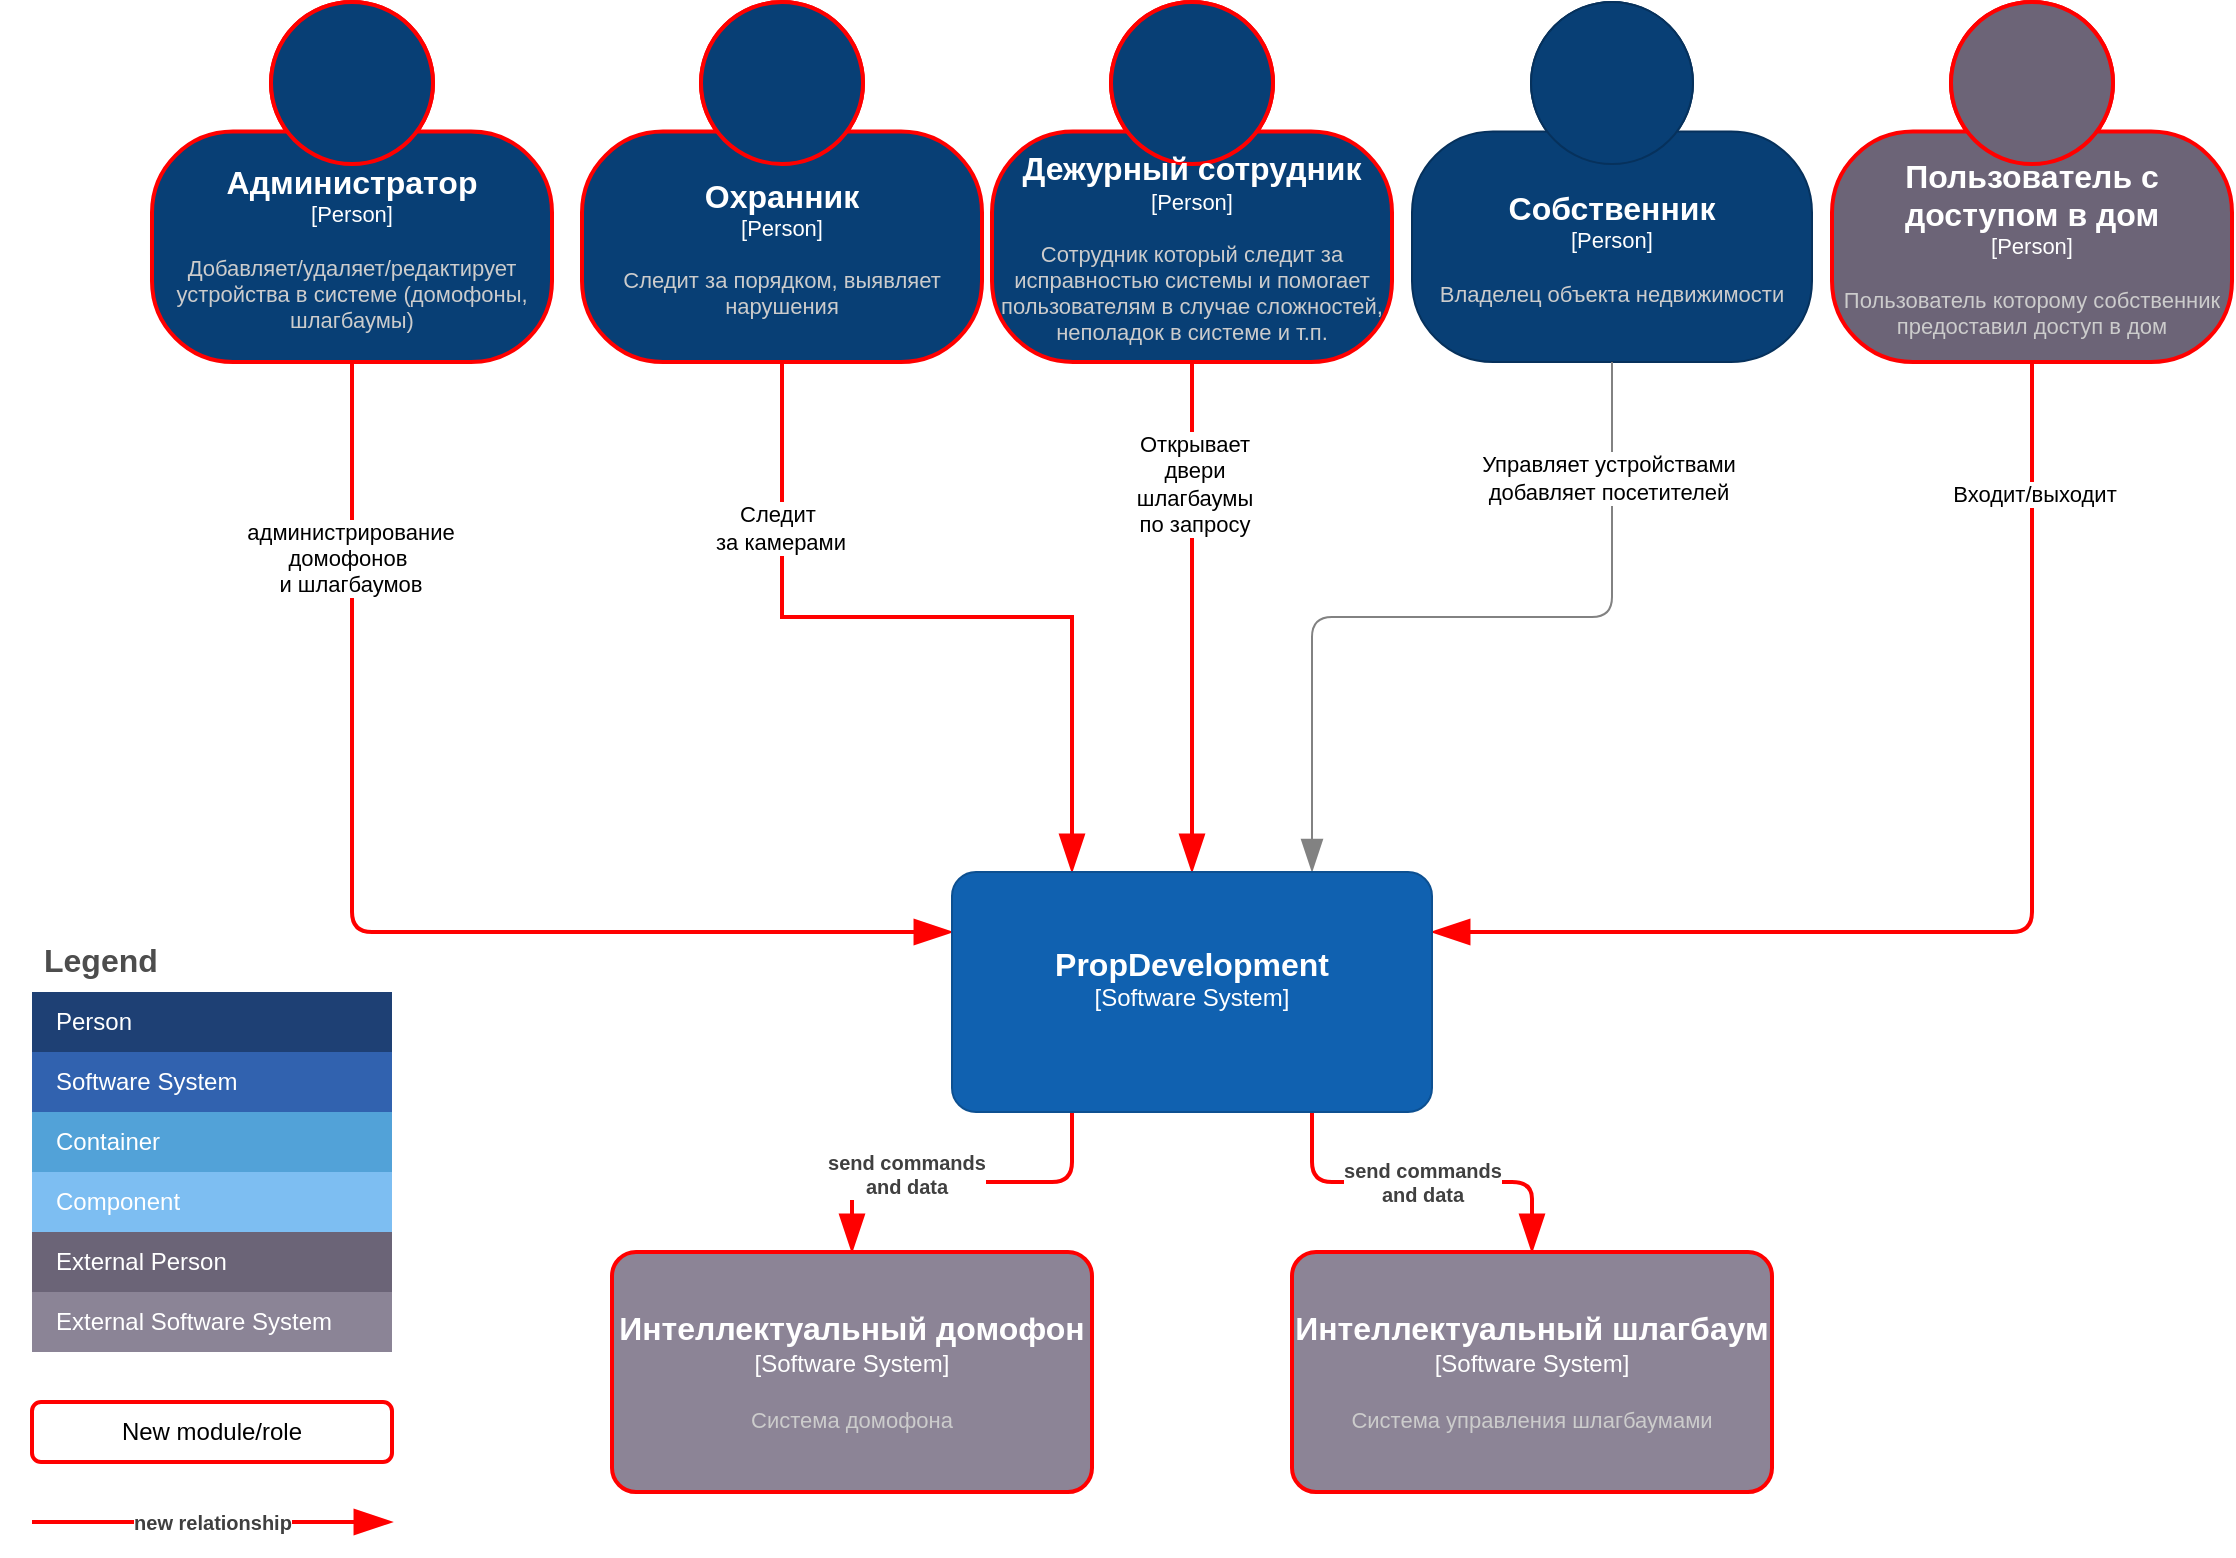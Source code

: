 <?xml version="1.0" encoding="UTF-8"?>
<mxfile version="28.2.2">
  <diagram name="Smart_home_context" id="VmJd_cFg_MTgJmYwK8b-">
    <mxGraphModel dx="2584" dy="766" grid="1" gridSize="10" guides="1" tooltips="1" connect="1" arrows="1" fold="1" page="1" pageScale="1" pageWidth="1169" pageHeight="827" math="0" shadow="0">
      <root>
        <mxCell id="0" />
        <mxCell id="1" parent="0" />
        <mxCell id="LZmH-koecdAvuD-C4pTD-2" value="Legend" style="shape=table;startSize=30;container=1;collapsible=0;childLayout=tableLayout;fontSize=16;align=left;verticalAlign=top;fillColor=none;strokeColor=none;fontColor=#4D4D4D;fontStyle=1;spacingLeft=6;spacing=0;resizable=0;" vertex="1" parent="1">
          <mxGeometry x="-1150" y="495" width="180" height="210" as="geometry" />
        </mxCell>
        <mxCell id="LZmH-koecdAvuD-C4pTD-3" value="" style="shape=tableRow;horizontal=0;startSize=0;swimlaneHead=0;swimlaneBody=0;strokeColor=inherit;top=0;left=0;bottom=0;right=0;collapsible=0;dropTarget=0;fillColor=none;points=[[0,0.5],[1,0.5]];portConstraint=eastwest;fontSize=12;" vertex="1" parent="LZmH-koecdAvuD-C4pTD-2">
          <mxGeometry y="30" width="180" height="30" as="geometry" />
        </mxCell>
        <mxCell id="LZmH-koecdAvuD-C4pTD-4" value="Person" style="shape=partialRectangle;html=1;whiteSpace=wrap;connectable=0;strokeColor=inherit;overflow=hidden;fillColor=#1E4074;top=0;left=0;bottom=0;right=0;pointerEvents=1;fontSize=12;align=left;fontColor=#FFFFFF;gradientColor=none;spacingLeft=10;spacingRight=4;" vertex="1" parent="LZmH-koecdAvuD-C4pTD-3">
          <mxGeometry width="180" height="30" as="geometry">
            <mxRectangle width="180" height="30" as="alternateBounds" />
          </mxGeometry>
        </mxCell>
        <mxCell id="LZmH-koecdAvuD-C4pTD-5" value="" style="shape=tableRow;horizontal=0;startSize=0;swimlaneHead=0;swimlaneBody=0;strokeColor=inherit;top=0;left=0;bottom=0;right=0;collapsible=0;dropTarget=0;fillColor=none;points=[[0,0.5],[1,0.5]];portConstraint=eastwest;fontSize=12;" vertex="1" parent="LZmH-koecdAvuD-C4pTD-2">
          <mxGeometry y="60" width="180" height="30" as="geometry" />
        </mxCell>
        <mxCell id="LZmH-koecdAvuD-C4pTD-6" value="Software System" style="shape=partialRectangle;html=1;whiteSpace=wrap;connectable=0;strokeColor=inherit;overflow=hidden;fillColor=#3162AF;top=0;left=0;bottom=0;right=0;pointerEvents=1;fontSize=12;align=left;fontColor=#FFFFFF;gradientColor=none;spacingLeft=10;spacingRight=4;" vertex="1" parent="LZmH-koecdAvuD-C4pTD-5">
          <mxGeometry width="180" height="30" as="geometry">
            <mxRectangle width="180" height="30" as="alternateBounds" />
          </mxGeometry>
        </mxCell>
        <mxCell id="LZmH-koecdAvuD-C4pTD-7" value="" style="shape=tableRow;horizontal=0;startSize=0;swimlaneHead=0;swimlaneBody=0;strokeColor=inherit;top=0;left=0;bottom=0;right=0;collapsible=0;dropTarget=0;fillColor=none;points=[[0,0.5],[1,0.5]];portConstraint=eastwest;fontSize=12;" vertex="1" parent="LZmH-koecdAvuD-C4pTD-2">
          <mxGeometry y="90" width="180" height="30" as="geometry" />
        </mxCell>
        <mxCell id="LZmH-koecdAvuD-C4pTD-8" value="Container" style="shape=partialRectangle;html=1;whiteSpace=wrap;connectable=0;strokeColor=inherit;overflow=hidden;fillColor=#52a2d8;top=0;left=0;bottom=0;right=0;pointerEvents=1;fontSize=12;align=left;fontColor=#FFFFFF;gradientColor=none;spacingLeft=10;spacingRight=4;" vertex="1" parent="LZmH-koecdAvuD-C4pTD-7">
          <mxGeometry width="180" height="30" as="geometry">
            <mxRectangle width="180" height="30" as="alternateBounds" />
          </mxGeometry>
        </mxCell>
        <mxCell id="LZmH-koecdAvuD-C4pTD-9" value="" style="shape=tableRow;horizontal=0;startSize=0;swimlaneHead=0;swimlaneBody=0;strokeColor=inherit;top=0;left=0;bottom=0;right=0;collapsible=0;dropTarget=0;fillColor=none;points=[[0,0.5],[1,0.5]];portConstraint=eastwest;fontSize=12;" vertex="1" parent="LZmH-koecdAvuD-C4pTD-2">
          <mxGeometry y="120" width="180" height="30" as="geometry" />
        </mxCell>
        <mxCell id="LZmH-koecdAvuD-C4pTD-10" value="Component" style="shape=partialRectangle;html=1;whiteSpace=wrap;connectable=0;strokeColor=inherit;overflow=hidden;fillColor=#7dbef2;top=0;left=0;bottom=0;right=0;pointerEvents=1;fontSize=12;align=left;fontColor=#FFFFFF;gradientColor=none;spacingLeft=10;spacingRight=4;" vertex="1" parent="LZmH-koecdAvuD-C4pTD-9">
          <mxGeometry width="180" height="30" as="geometry">
            <mxRectangle width="180" height="30" as="alternateBounds" />
          </mxGeometry>
        </mxCell>
        <mxCell id="LZmH-koecdAvuD-C4pTD-11" value="" style="shape=tableRow;horizontal=0;startSize=0;swimlaneHead=0;swimlaneBody=0;strokeColor=inherit;top=0;left=0;bottom=0;right=0;collapsible=0;dropTarget=0;fillColor=none;points=[[0,0.5],[1,0.5]];portConstraint=eastwest;fontSize=12;" vertex="1" parent="LZmH-koecdAvuD-C4pTD-2">
          <mxGeometry y="150" width="180" height="30" as="geometry" />
        </mxCell>
        <mxCell id="LZmH-koecdAvuD-C4pTD-12" value="External Person" style="shape=partialRectangle;html=1;whiteSpace=wrap;connectable=0;strokeColor=inherit;overflow=hidden;fillColor=#6b6477;top=0;left=0;bottom=0;right=0;pointerEvents=1;fontSize=12;align=left;fontColor=#FFFFFF;gradientColor=none;spacingLeft=10;spacingRight=4;" vertex="1" parent="LZmH-koecdAvuD-C4pTD-11">
          <mxGeometry width="180" height="30" as="geometry">
            <mxRectangle width="180" height="30" as="alternateBounds" />
          </mxGeometry>
        </mxCell>
        <mxCell id="LZmH-koecdAvuD-C4pTD-13" value="" style="shape=tableRow;horizontal=0;startSize=0;swimlaneHead=0;swimlaneBody=0;strokeColor=inherit;top=0;left=0;bottom=0;right=0;collapsible=0;dropTarget=0;fillColor=none;points=[[0,0.5],[1,0.5]];portConstraint=eastwest;fontSize=12;" vertex="1" parent="LZmH-koecdAvuD-C4pTD-2">
          <mxGeometry y="180" width="180" height="30" as="geometry" />
        </mxCell>
        <mxCell id="LZmH-koecdAvuD-C4pTD-14" value="External Software System" style="shape=partialRectangle;html=1;whiteSpace=wrap;connectable=0;strokeColor=inherit;overflow=hidden;fillColor=#8b8496;top=0;left=0;bottom=0;right=0;pointerEvents=1;fontSize=12;align=left;fontColor=#FFFFFF;gradientColor=none;spacingLeft=10;spacingRight=4;" vertex="1" parent="LZmH-koecdAvuD-C4pTD-13">
          <mxGeometry width="180" height="30" as="geometry">
            <mxRectangle width="180" height="30" as="alternateBounds" />
          </mxGeometry>
        </mxCell>
        <object placeholders="1" c4Name="Пользователь с доступом в дом" c4Type="Person" c4Description="Пользователь которому собственник предоставил доступ в дом" label="&lt;font style=&quot;font-size: 16px&quot;&gt;&lt;b&gt;%c4Name%&lt;/b&gt;&lt;/font&gt;&lt;div&gt;[%c4Type%]&lt;/div&gt;&lt;br&gt;&lt;div&gt;&lt;font style=&quot;font-size: 11px&quot;&gt;&lt;font color=&quot;#cccccc&quot;&gt;%c4Description%&lt;/font&gt;&lt;/div&gt;" id="LZmH-koecdAvuD-C4pTD-15">
          <mxCell style="html=1;fontSize=11;dashed=0;whiteSpace=wrap;fillColor=#6C6477;strokeColor=#FF0000;fontColor=#ffffff;shape=mxgraph.c4.person2;align=center;metaEdit=1;points=[[0.5,0,0],[1,0.5,0],[1,0.75,0],[0.75,1,0],[0.5,1,0],[0.25,1,0],[0,0.75,0],[0,0.5,0]];resizable=0;strokeWidth=2;" vertex="1" parent="1">
            <mxGeometry x="-250" y="30" width="200" height="180" as="geometry" />
          </mxCell>
        </object>
        <object placeholders="1" c4Name="Дежурный сотрудник" c4Type="Person" c4Description="Сотрудник который следит за исправностью системы и помогает пользователям в случае сложностей, неполадок в системе и т.п." label="&lt;font style=&quot;font-size: 16px&quot;&gt;&lt;b&gt;%c4Name%&lt;/b&gt;&lt;/font&gt;&lt;div&gt;[%c4Type%]&lt;/div&gt;&lt;br&gt;&lt;div&gt;&lt;font style=&quot;font-size: 11px&quot;&gt;&lt;font color=&quot;#cccccc&quot;&gt;%c4Description%&lt;/font&gt;&lt;/div&gt;" id="LZmH-koecdAvuD-C4pTD-16">
          <mxCell style="html=1;fontSize=11;dashed=0;whiteSpace=wrap;fillColor=#083F75;strokeColor=#FF0000;fontColor=#ffffff;shape=mxgraph.c4.person2;align=center;metaEdit=1;points=[[0.5,0,0],[1,0.5,0],[1,0.75,0],[0.75,1,0],[0.5,1,0],[0.25,1,0],[0,0.75,0],[0,0.5,0]];resizable=0;strokeWidth=2;" vertex="1" parent="1">
            <mxGeometry x="-670" y="30" width="200" height="180" as="geometry" />
          </mxCell>
        </object>
        <object placeholders="1" c4Name="Охранник" c4Type="Person" c4Description="Следит за порядком, выявляет нарушения" label="&lt;font style=&quot;font-size: 16px&quot;&gt;&lt;b&gt;%c4Name%&lt;/b&gt;&lt;/font&gt;&lt;div&gt;[%c4Type%]&lt;/div&gt;&lt;br&gt;&lt;div&gt;&lt;font style=&quot;font-size: 11px&quot;&gt;&lt;font color=&quot;#cccccc&quot;&gt;%c4Description%&lt;/font&gt;&lt;/div&gt;" id="LZmH-koecdAvuD-C4pTD-17">
          <mxCell style="html=1;fontSize=11;dashed=0;whiteSpace=wrap;fillColor=#083F75;strokeColor=#FF0000;fontColor=#ffffff;shape=mxgraph.c4.person2;align=center;metaEdit=1;points=[[0.5,0,0],[1,0.5,0],[1,0.75,0],[0.75,1,0],[0.5,1,0],[0.25,1,0],[0,0.75,0],[0,0.5,0]];resizable=0;strokeWidth=2;" vertex="1" parent="1">
            <mxGeometry x="-875" y="30" width="200" height="180" as="geometry" />
          </mxCell>
        </object>
        <object placeholders="1" c4Name="Администратор" c4Type="Person" c4Description="Добавляет/удаляет/редактирует устройства в системе (домофоны, шлагбаумы)" label="&lt;font style=&quot;font-size: 16px&quot;&gt;&lt;b&gt;%c4Name%&lt;/b&gt;&lt;/font&gt;&lt;div&gt;[%c4Type%]&lt;/div&gt;&lt;br&gt;&lt;div&gt;&lt;font style=&quot;font-size: 11px&quot;&gt;&lt;font color=&quot;#cccccc&quot;&gt;%c4Description%&lt;/font&gt;&lt;/div&gt;" id="LZmH-koecdAvuD-C4pTD-18">
          <mxCell style="html=1;fontSize=11;dashed=0;whiteSpace=wrap;fillColor=#083F75;strokeColor=#FF0000;fontColor=#ffffff;shape=mxgraph.c4.person2;align=center;metaEdit=1;points=[[0.5,0,0],[1,0.5,0],[1,0.75,0],[0.75,1,0],[0.5,1,0],[0.25,1,0],[0,0.75,0],[0,0.5,0]];resizable=0;strokeWidth=2;" vertex="1" parent="1">
            <mxGeometry x="-1090" y="30" width="200" height="180" as="geometry" />
          </mxCell>
        </object>
        <object placeholders="1" c4Name="Собственник" c4Type="Person" c4Description="Владелец объекта недвижимости" label="&lt;font style=&quot;font-size: 16px&quot;&gt;&lt;b&gt;%c4Name%&lt;/b&gt;&lt;/font&gt;&lt;div&gt;[%c4Type%]&lt;/div&gt;&lt;br&gt;&lt;div&gt;&lt;font style=&quot;font-size: 11px&quot;&gt;&lt;font color=&quot;#cccccc&quot;&gt;%c4Description%&lt;/font&gt;&lt;/div&gt;" id="LZmH-koecdAvuD-C4pTD-19">
          <mxCell style="html=1;fontSize=11;dashed=0;whiteSpace=wrap;fillColor=#083F75;strokeColor=#06315C;fontColor=#ffffff;shape=mxgraph.c4.person2;align=center;metaEdit=1;points=[[0.5,0,0],[1,0.5,0],[1,0.75,0],[0.75,1,0],[0.5,1,0],[0.25,1,0],[0,0.75,0],[0,0.5,0]];resizable=0;" vertex="1" parent="1">
            <mxGeometry x="-460" y="30" width="200" height="180" as="geometry" />
          </mxCell>
        </object>
        <object placeholders="1" c4Name="Интеллектуальный домофон" c4Type="Software System" c4Description="Система домофона" label="&lt;font style=&quot;font-size: 16px&quot;&gt;&lt;b&gt;%c4Name%&lt;/b&gt;&lt;/font&gt;&lt;div&gt;[%c4Type%]&lt;/div&gt;&lt;br&gt;&lt;div&gt;&lt;font style=&quot;font-size: 11px&quot;&gt;&lt;font color=&quot;#cccccc&quot;&gt;%c4Description%&lt;/font&gt;&lt;/div&gt;" id="LZmH-koecdAvuD-C4pTD-31">
          <mxCell style="rounded=1;whiteSpace=wrap;html=1;labelBackgroundColor=none;fillColor=#8C8496;fontColor=#ffffff;align=center;arcSize=10;strokeColor=#FF0000;metaEdit=1;resizable=0;points=[[0.25,0,0],[0.5,0,0],[0.75,0,0],[1,0.25,0],[1,0.5,0],[1,0.75,0],[0.75,1,0],[0.5,1,0],[0.25,1,0],[0,0.75,0],[0,0.5,0],[0,0.25,0]];strokeWidth=2;" vertex="1" parent="1">
            <mxGeometry x="-860" y="655" width="240" height="120" as="geometry" />
          </mxCell>
        </object>
        <object placeholders="1" c4Name="Интеллектуальный шлагбаум" c4Type="Software System" c4Description="Система управления шлагбаумами" label="&lt;font style=&quot;font-size: 16px&quot;&gt;&lt;b&gt;%c4Name%&lt;/b&gt;&lt;/font&gt;&lt;div&gt;[%c4Type%]&lt;/div&gt;&lt;br&gt;&lt;div&gt;&lt;font style=&quot;font-size: 11px&quot;&gt;&lt;font color=&quot;#cccccc&quot;&gt;%c4Description%&lt;/font&gt;&lt;/div&gt;" id="LZmH-koecdAvuD-C4pTD-32">
          <mxCell style="rounded=1;whiteSpace=wrap;html=1;labelBackgroundColor=none;fillColor=#8C8496;fontColor=#ffffff;align=center;arcSize=10;strokeColor=#FF0000;metaEdit=1;resizable=0;points=[[0.25,0,0],[0.5,0,0],[0.75,0,0],[1,0.25,0],[1,0.5,0],[1,0.75,0],[0.75,1,0],[0.5,1,0],[0.25,1,0],[0,0.75,0],[0,0.5,0],[0,0.25,0]];strokeWidth=2;" vertex="1" parent="1">
            <mxGeometry x="-520" y="655" width="240" height="120" as="geometry" />
          </mxCell>
        </object>
        <object placeholders="1" c4Type="Relationship" id="LZmH-koecdAvuD-C4pTD-34">
          <mxCell style="endArrow=blockThin;html=1;fontSize=10;fontColor=#404040;strokeWidth=1;endFill=1;strokeColor=#828282;elbow=vertical;metaEdit=1;endSize=14;startSize=14;jumpStyle=arc;jumpSize=16;rounded=1;entryX=0.75;entryY=0;entryDx=0;entryDy=0;exitX=0.5;exitY=1;exitDx=0;exitDy=0;exitPerimeter=0;edgeStyle=orthogonalEdgeStyle;entryPerimeter=0;" edge="1" parent="1" source="LZmH-koecdAvuD-C4pTD-19" target="LZmH-koecdAvuD-C4pTD-55">
            <mxGeometry width="240" relative="1" as="geometry">
              <mxPoint x="-740" y="330" as="sourcePoint" />
              <mxPoint x="-735" y="270" as="targetPoint" />
            </mxGeometry>
          </mxCell>
        </object>
        <mxCell id="LZmH-koecdAvuD-C4pTD-61" value="Управляет устройствами&lt;div&gt;добавляет посетителей&lt;/div&gt;" style="edgeLabel;html=1;align=center;verticalAlign=middle;resizable=0;points=[];" vertex="1" connectable="0" parent="LZmH-koecdAvuD-C4pTD-34">
          <mxGeometry x="-0.715" y="-2" relative="1" as="geometry">
            <mxPoint as="offset" />
          </mxGeometry>
        </mxCell>
        <object placeholders="1" c4Type="Relationship" id="LZmH-koecdAvuD-C4pTD-37">
          <mxCell style="endArrow=blockThin;html=1;fontSize=10;fontColor=#404040;strokeWidth=2;endFill=1;strokeColor=#FF0000;elbow=vertical;metaEdit=1;endSize=14;startSize=14;jumpStyle=arc;jumpSize=16;rounded=1;edgeStyle=orthogonalEdgeStyle;exitX=0.5;exitY=1;exitDx=0;exitDy=0;curved=0;exitPerimeter=0;align=center;verticalAlign=middle;fontFamily=Helvetica;labelBackgroundColor=default;" edge="1" parent="1" source="LZmH-koecdAvuD-C4pTD-16" target="LZmH-koecdAvuD-C4pTD-55">
            <mxGeometry width="240" relative="1" as="geometry">
              <mxPoint x="-660" y="250" as="sourcePoint" />
              <mxPoint x="-735" y="250" as="targetPoint" />
            </mxGeometry>
          </mxCell>
        </object>
        <mxCell id="LZmH-koecdAvuD-C4pTD-60" value="Открывает&lt;div&gt;двери&lt;/div&gt;&lt;div&gt;шлагбаумы&lt;/div&gt;&lt;div&gt;по запросу&lt;/div&gt;" style="edgeLabel;html=1;align=center;verticalAlign=middle;resizable=0;points=[];" vertex="1" connectable="0" parent="LZmH-koecdAvuD-C4pTD-37">
          <mxGeometry x="-0.52" y="1" relative="1" as="geometry">
            <mxPoint as="offset" />
          </mxGeometry>
        </mxCell>
        <object placeholders="1" c4Type="Relationship" id="LZmH-koecdAvuD-C4pTD-38">
          <mxCell style="endArrow=blockThin;html=1;fontSize=10;fontColor=#404040;strokeWidth=2;endFill=1;strokeColor=#FF0000;elbow=vertical;metaEdit=1;endSize=14;startSize=14;jumpStyle=arc;jumpSize=16;rounded=1;edgeStyle=orthogonalEdgeStyle;entryX=0;entryY=0.25;entryDx=0;entryDy=0;exitX=0.5;exitY=1;exitDx=0;exitDy=0;curved=0;exitPerimeter=0;align=center;verticalAlign=middle;fontFamily=Helvetica;labelBackgroundColor=default;entryPerimeter=0;" edge="1" parent="1" source="LZmH-koecdAvuD-C4pTD-18" target="LZmH-koecdAvuD-C4pTD-55">
            <mxGeometry width="240" relative="1" as="geometry">
              <mxPoint x="-890.03" y="294" as="sourcePoint" />
              <mxPoint x="-815" y="270" as="targetPoint" />
            </mxGeometry>
          </mxCell>
        </object>
        <mxCell id="LZmH-koecdAvuD-C4pTD-56" value="администрирование&lt;div&gt;домофонов&amp;nbsp;&lt;/div&gt;&lt;div&gt;и шлагбаумов&lt;/div&gt;" style="edgeLabel;html=1;align=center;verticalAlign=middle;resizable=0;points=[];" vertex="1" connectable="0" parent="LZmH-koecdAvuD-C4pTD-38">
          <mxGeometry x="-0.665" y="-1" relative="1" as="geometry">
            <mxPoint as="offset" />
          </mxGeometry>
        </mxCell>
        <object placeholders="1" c4Type="Relationship" id="LZmH-koecdAvuD-C4pTD-39">
          <mxCell style="endArrow=blockThin;html=1;fontSize=10;fontColor=#404040;strokeWidth=2;endFill=1;strokeColor=#FF0000;elbow=vertical;metaEdit=1;endSize=14;startSize=14;jumpStyle=arc;jumpSize=16;rounded=0;edgeStyle=orthogonalEdgeStyle;entryX=0.25;entryY=0;entryDx=0;entryDy=0;exitX=0.5;exitY=1;exitDx=0;exitDy=0;curved=0;exitPerimeter=0;align=center;verticalAlign=middle;fontFamily=Helvetica;labelBackgroundColor=default;entryPerimeter=0;" edge="1" parent="1" source="LZmH-koecdAvuD-C4pTD-17" target="LZmH-koecdAvuD-C4pTD-55">
            <mxGeometry width="240" relative="1" as="geometry">
              <mxPoint x="-667.51" y="340" as="sourcePoint" />
              <mxPoint x="-775" y="250" as="targetPoint" />
            </mxGeometry>
          </mxCell>
        </object>
        <mxCell id="LZmH-koecdAvuD-C4pTD-57" value="Следит&amp;nbsp;&lt;div&gt;за камерами&lt;/div&gt;" style="edgeLabel;html=1;align=center;verticalAlign=middle;resizable=0;points=[];" vertex="1" connectable="0" parent="LZmH-koecdAvuD-C4pTD-39">
          <mxGeometry x="-0.586" y="-1" relative="1" as="geometry">
            <mxPoint as="offset" />
          </mxGeometry>
        </mxCell>
        <object placeholders="1" c4Type="Relationship" id="LZmH-koecdAvuD-C4pTD-43">
          <mxCell style="endArrow=blockThin;html=1;fontSize=10;fontColor=#404040;strokeWidth=2;endFill=1;strokeColor=#FF0000;elbow=vertical;metaEdit=1;endSize=14;startSize=14;jumpStyle=arc;jumpSize=16;rounded=1;edgeStyle=orthogonalEdgeStyle;entryX=1;entryY=0.25;entryDx=0;entryDy=0;exitX=0.5;exitY=1;exitDx=0;exitDy=0;exitPerimeter=0;curved=0;align=center;verticalAlign=middle;fontFamily=Helvetica;labelBackgroundColor=default;entryPerimeter=0;" edge="1" parent="1" source="LZmH-koecdAvuD-C4pTD-15" target="LZmH-koecdAvuD-C4pTD-55">
            <mxGeometry width="240" relative="1" as="geometry">
              <mxPoint x="-180" y="240" as="sourcePoint" />
              <mxPoint x="-735" y="290" as="targetPoint" />
              <Array as="points">
                <mxPoint x="-150" y="495" />
              </Array>
            </mxGeometry>
          </mxCell>
        </object>
        <mxCell id="LZmH-koecdAvuD-C4pTD-62" value="Входит/выходит" style="edgeLabel;html=1;align=center;verticalAlign=middle;resizable=0;points=[];" vertex="1" connectable="0" parent="LZmH-koecdAvuD-C4pTD-43">
          <mxGeometry x="-0.774" y="1" relative="1" as="geometry">
            <mxPoint as="offset" />
          </mxGeometry>
        </mxCell>
        <object placeholders="1" c4Type="Relationship" c4Description="send commands&#xa;and data" label="&lt;div style=&quot;text-align: left&quot;&gt;&lt;div style=&quot;text-align: center&quot;&gt;&lt;b&gt;%c4Description%&lt;/b&gt;&lt;/div&gt;" id="LZmH-koecdAvuD-C4pTD-44">
          <mxCell style="endArrow=blockThin;html=1;fontSize=10;fontColor=#404040;strokeWidth=2;endFill=1;strokeColor=#FF0000;elbow=vertical;metaEdit=1;endSize=14;startSize=14;jumpStyle=arc;jumpSize=16;rounded=1;edgeStyle=orthogonalEdgeStyle;entryX=0.5;entryY=0;entryDx=0;entryDy=0;entryPerimeter=0;exitX=0.25;exitY=1;exitDx=0;exitDy=0;exitPerimeter=0;align=center;verticalAlign=middle;fontFamily=Helvetica;labelBackgroundColor=default;" edge="1" parent="1" source="LZmH-koecdAvuD-C4pTD-55" target="LZmH-koecdAvuD-C4pTD-31">
            <mxGeometry x="0.317" y="-4" width="240" relative="1" as="geometry">
              <mxPoint x="-895" y="674" as="sourcePoint" />
              <mxPoint x="-960" y="560" as="targetPoint" />
              <mxPoint as="offset" />
            </mxGeometry>
          </mxCell>
        </object>
        <object placeholders="1" c4Type="Relationship" c4Description="send commands&#xa;and data" label="&lt;div style=&quot;text-align: left&quot;&gt;&lt;div style=&quot;text-align: center&quot;&gt;&lt;b&gt;%c4Description%&lt;/b&gt;&lt;/div&gt;" id="LZmH-koecdAvuD-C4pTD-45">
          <mxCell style="endArrow=blockThin;html=1;fontSize=10;fontColor=#404040;strokeWidth=2;endFill=1;strokeColor=#FF0000;elbow=vertical;metaEdit=1;endSize=14;startSize=14;jumpStyle=arc;jumpSize=16;rounded=1;exitX=0.75;exitY=1;exitDx=0;exitDy=0;exitPerimeter=0;entryX=0.5;entryY=0;entryDx=0;entryDy=0;entryPerimeter=0;align=center;verticalAlign=middle;fontFamily=Helvetica;labelBackgroundColor=default;edgeStyle=orthogonalEdgeStyle;" edge="1" parent="1" source="LZmH-koecdAvuD-C4pTD-55" target="LZmH-koecdAvuD-C4pTD-32">
            <mxGeometry width="240" relative="1" as="geometry">
              <mxPoint x="-895" y="704" as="sourcePoint" />
              <mxPoint x="-1080" y="816" as="targetPoint" />
            </mxGeometry>
          </mxCell>
        </object>
        <mxCell id="LZmH-koecdAvuD-C4pTD-46" value="New module/role" style="rounded=1;whiteSpace=wrap;html=1;strokeColor=#FF0000;strokeWidth=2;" vertex="1" parent="1">
          <mxGeometry x="-1150" y="730" width="180" height="30" as="geometry" />
        </mxCell>
        <object placeholders="1" c4Type="Relationship" c4Description="new relationship" label="&lt;div style=&quot;text-align: left&quot;&gt;&lt;div style=&quot;text-align: center&quot;&gt;&lt;b&gt;%c4Description%&lt;/b&gt;&lt;/div&gt;" id="LZmH-koecdAvuD-C4pTD-47">
          <mxCell style="endArrow=blockThin;html=1;fontSize=10;fontColor=#404040;strokeWidth=2;endFill=1;strokeColor=#FF0000;elbow=vertical;metaEdit=1;endSize=14;startSize=14;jumpStyle=arc;jumpSize=16;rounded=0;edgeStyle=orthogonalEdgeStyle;" edge="1" parent="1">
            <mxGeometry width="240" relative="1" as="geometry">
              <mxPoint x="-1150" y="790" as="sourcePoint" />
              <mxPoint x="-970" y="790" as="targetPoint" />
            </mxGeometry>
          </mxCell>
        </object>
        <object placeholders="1" c4Name="PropDevelopment" c4Type="Software System" c4Description="" label="&lt;font style=&quot;font-size: 16px&quot;&gt;&lt;b&gt;%c4Name%&lt;/b&gt;&lt;/font&gt;&lt;div&gt;[%c4Type%]&lt;/div&gt;&lt;br&gt;&lt;div&gt;&lt;font style=&quot;font-size: 11px&quot;&gt;&lt;font color=&quot;#cccccc&quot;&gt;%c4Description%&lt;/font&gt;&lt;/div&gt;" id="LZmH-koecdAvuD-C4pTD-55">
          <mxCell style="rounded=1;whiteSpace=wrap;html=1;labelBackgroundColor=none;fillColor=#1061B0;fontColor=#ffffff;align=center;arcSize=10;strokeColor=#0D5091;metaEdit=1;resizable=0;points=[[0.25,0,0],[0.5,0,0],[0.75,0,0],[1,0.25,0],[1,0.5,0],[1,0.75,0],[0.75,1,0],[0.5,1,0],[0.25,1,0],[0,0.75,0],[0,0.5,0],[0,0.25,0]];" vertex="1" parent="1">
            <mxGeometry x="-690" y="465" width="240" height="120" as="geometry" />
          </mxCell>
        </object>
      </root>
    </mxGraphModel>
  </diagram>
</mxfile>
